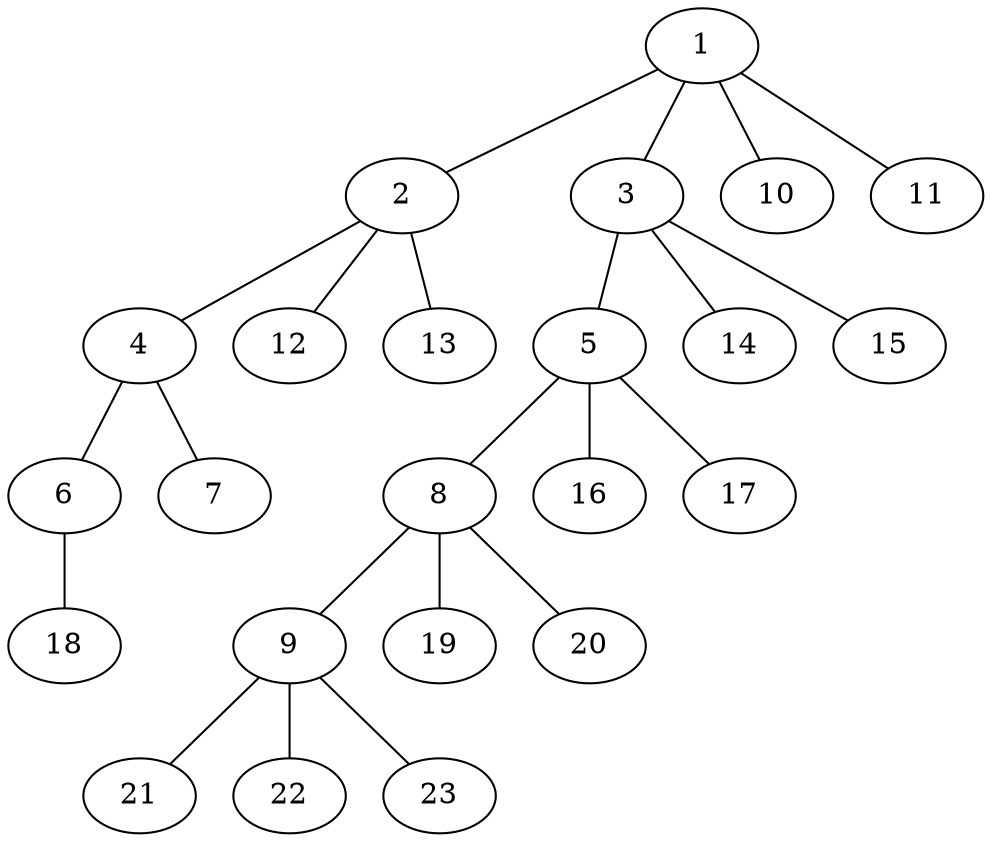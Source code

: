 graph molecule_86 {
	1	 [chem=C];
	2	 [chem=C];
	1 -- 2	 [valence=1];
	3	 [chem=C];
	1 -- 3	 [valence=1];
	10	 [chem=H];
	1 -- 10	 [valence=1];
	11	 [chem=H];
	1 -- 11	 [valence=1];
	4	 [chem=C];
	2 -- 4	 [valence=1];
	12	 [chem=H];
	2 -- 12	 [valence=1];
	13	 [chem=H];
	2 -- 13	 [valence=1];
	5	 [chem=C];
	3 -- 5	 [valence=1];
	14	 [chem=H];
	3 -- 14	 [valence=1];
	15	 [chem=H];
	3 -- 15	 [valence=1];
	6	 [chem=O];
	4 -- 6	 [valence=1];
	7	 [chem=O];
	4 -- 7	 [valence=2];
	8	 [chem=C];
	5 -- 8	 [valence=1];
	16	 [chem=H];
	5 -- 16	 [valence=1];
	17	 [chem=H];
	5 -- 17	 [valence=1];
	18	 [chem=H];
	6 -- 18	 [valence=1];
	9	 [chem=C];
	8 -- 9	 [valence=1];
	19	 [chem=H];
	8 -- 19	 [valence=1];
	20	 [chem=H];
	8 -- 20	 [valence=1];
	21	 [chem=H];
	9 -- 21	 [valence=1];
	22	 [chem=H];
	9 -- 22	 [valence=1];
	23	 [chem=H];
	9 -- 23	 [valence=1];
}
